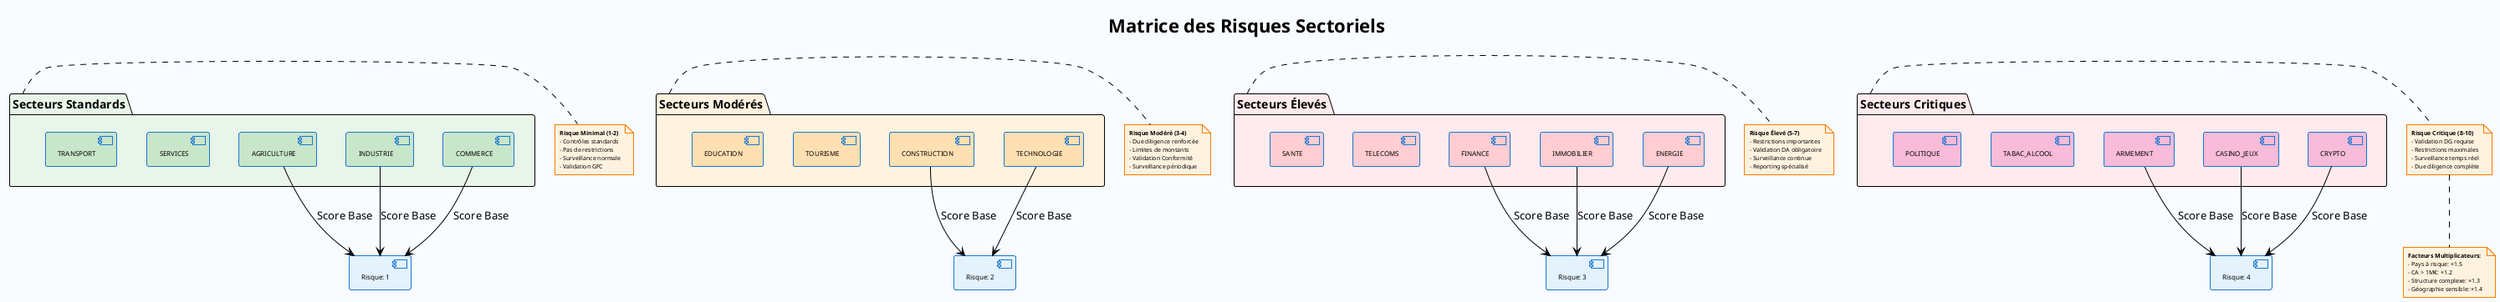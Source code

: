 @startuml Matrice_RisquesSectoriels
!theme plain
skinparam backgroundColor #F8FBFF
skinparam component {
    BackgroundColor #E3F2FD
    BorderColor #1976D2
    FontSize 8
}
skinparam note {
    BackgroundColor #FFF3E0
    BorderColor #F57C00
    FontSize 7
}

title Matrice des Risques Sectoriels

package "Secteurs Standards" #E8F5E8 {
    component [AGRICULTURE] #C8E6C9
    component [INDUSTRIE] #C8E6C9
    component [COMMERCE] #C8E6C9
    component [SERVICES] #C8E6C9
    component [TRANSPORT] #C8E6C9
}

package "Secteurs Modérés" #FFF3E0 {
    component [CONSTRUCTION] #FFE0B2
    component [TECHNOLOGIE] #FFE0B2
    component [TOURISME] #FFE0B2
    component [EDUCATION] #FFE0B2
}

package "Secteurs Élevés" #FFEBEE {
    component [FINANCE] #FFCDD2
    component [IMMOBILIER] #FFCDD2
    component [ENERGIE] #FFCDD2
    component [TELECOMS] #FFCDD2
    component [SANTE] #FFCDD2
}

package "Secteurs Critiques" #FFEBEE {
    component [ARMEMENT] #F8BBD9
    component [CASINO_JEUX] #F8BBD9
    component [CRYPTO] #F8BBD9
    component [TABAC_ALCOOL] #F8BBD9
    component [POLITIQUE] #F8BBD9
}

' Flèches de classification
[AGRICULTURE] --> [Risque: 1] : Score Base
[INDUSTRIE] --> [Risque: 1] : Score Base
[COMMERCE] --> [Risque: 1] : Score Base

[CONSTRUCTION] --> [Risque: 2] : Score Base
[TECHNOLOGIE] --> [Risque: 2] : Score Base

[FINANCE] --> [Risque: 3] : Score Base
[IMMOBILIER] --> [Risque: 3] : Score Base
[ENERGIE] --> [Risque: 3] : Score Base

[ARMEMENT] --> [Risque: 4] : Score Base
[CASINO_JEUX] --> [Risque: 4] : Score Base
[CRYPTO] --> [Risque: 4] : Score Base

note right of "Secteurs Standards"
**Risque Minimal (1-2)**
- Contrôles standards
- Pas de restrictions
- Surveillance normale
- Validation GFC
end note

note right of "Secteurs Modérés"
**Risque Modéré (3-4)**
- Due diligence renforcée
- Limites de montants
- Validation Conformité
- Surveillance périodique
end note

note right of "Secteurs Élevés"
**Risque Élevé (5-7)**
- Restrictions importantes
- Validation DA obligatoire
- Surveillance continue
- Reporting spécialisé
end note

note right of "Secteurs Critiques"
**Risque Critique (8-10)**
- Validation DG requise
- Restrictions maximales
- Surveillance temps réel
- Due diligence complète
end note

note bottom
**Facteurs Multiplicateurs:**
- Pays à risque: ×1.5
- CA > 1M€: ×1.2
- Structure complexe: ×1.3
- Géographie sensible: ×1.4
end note

@enduml
